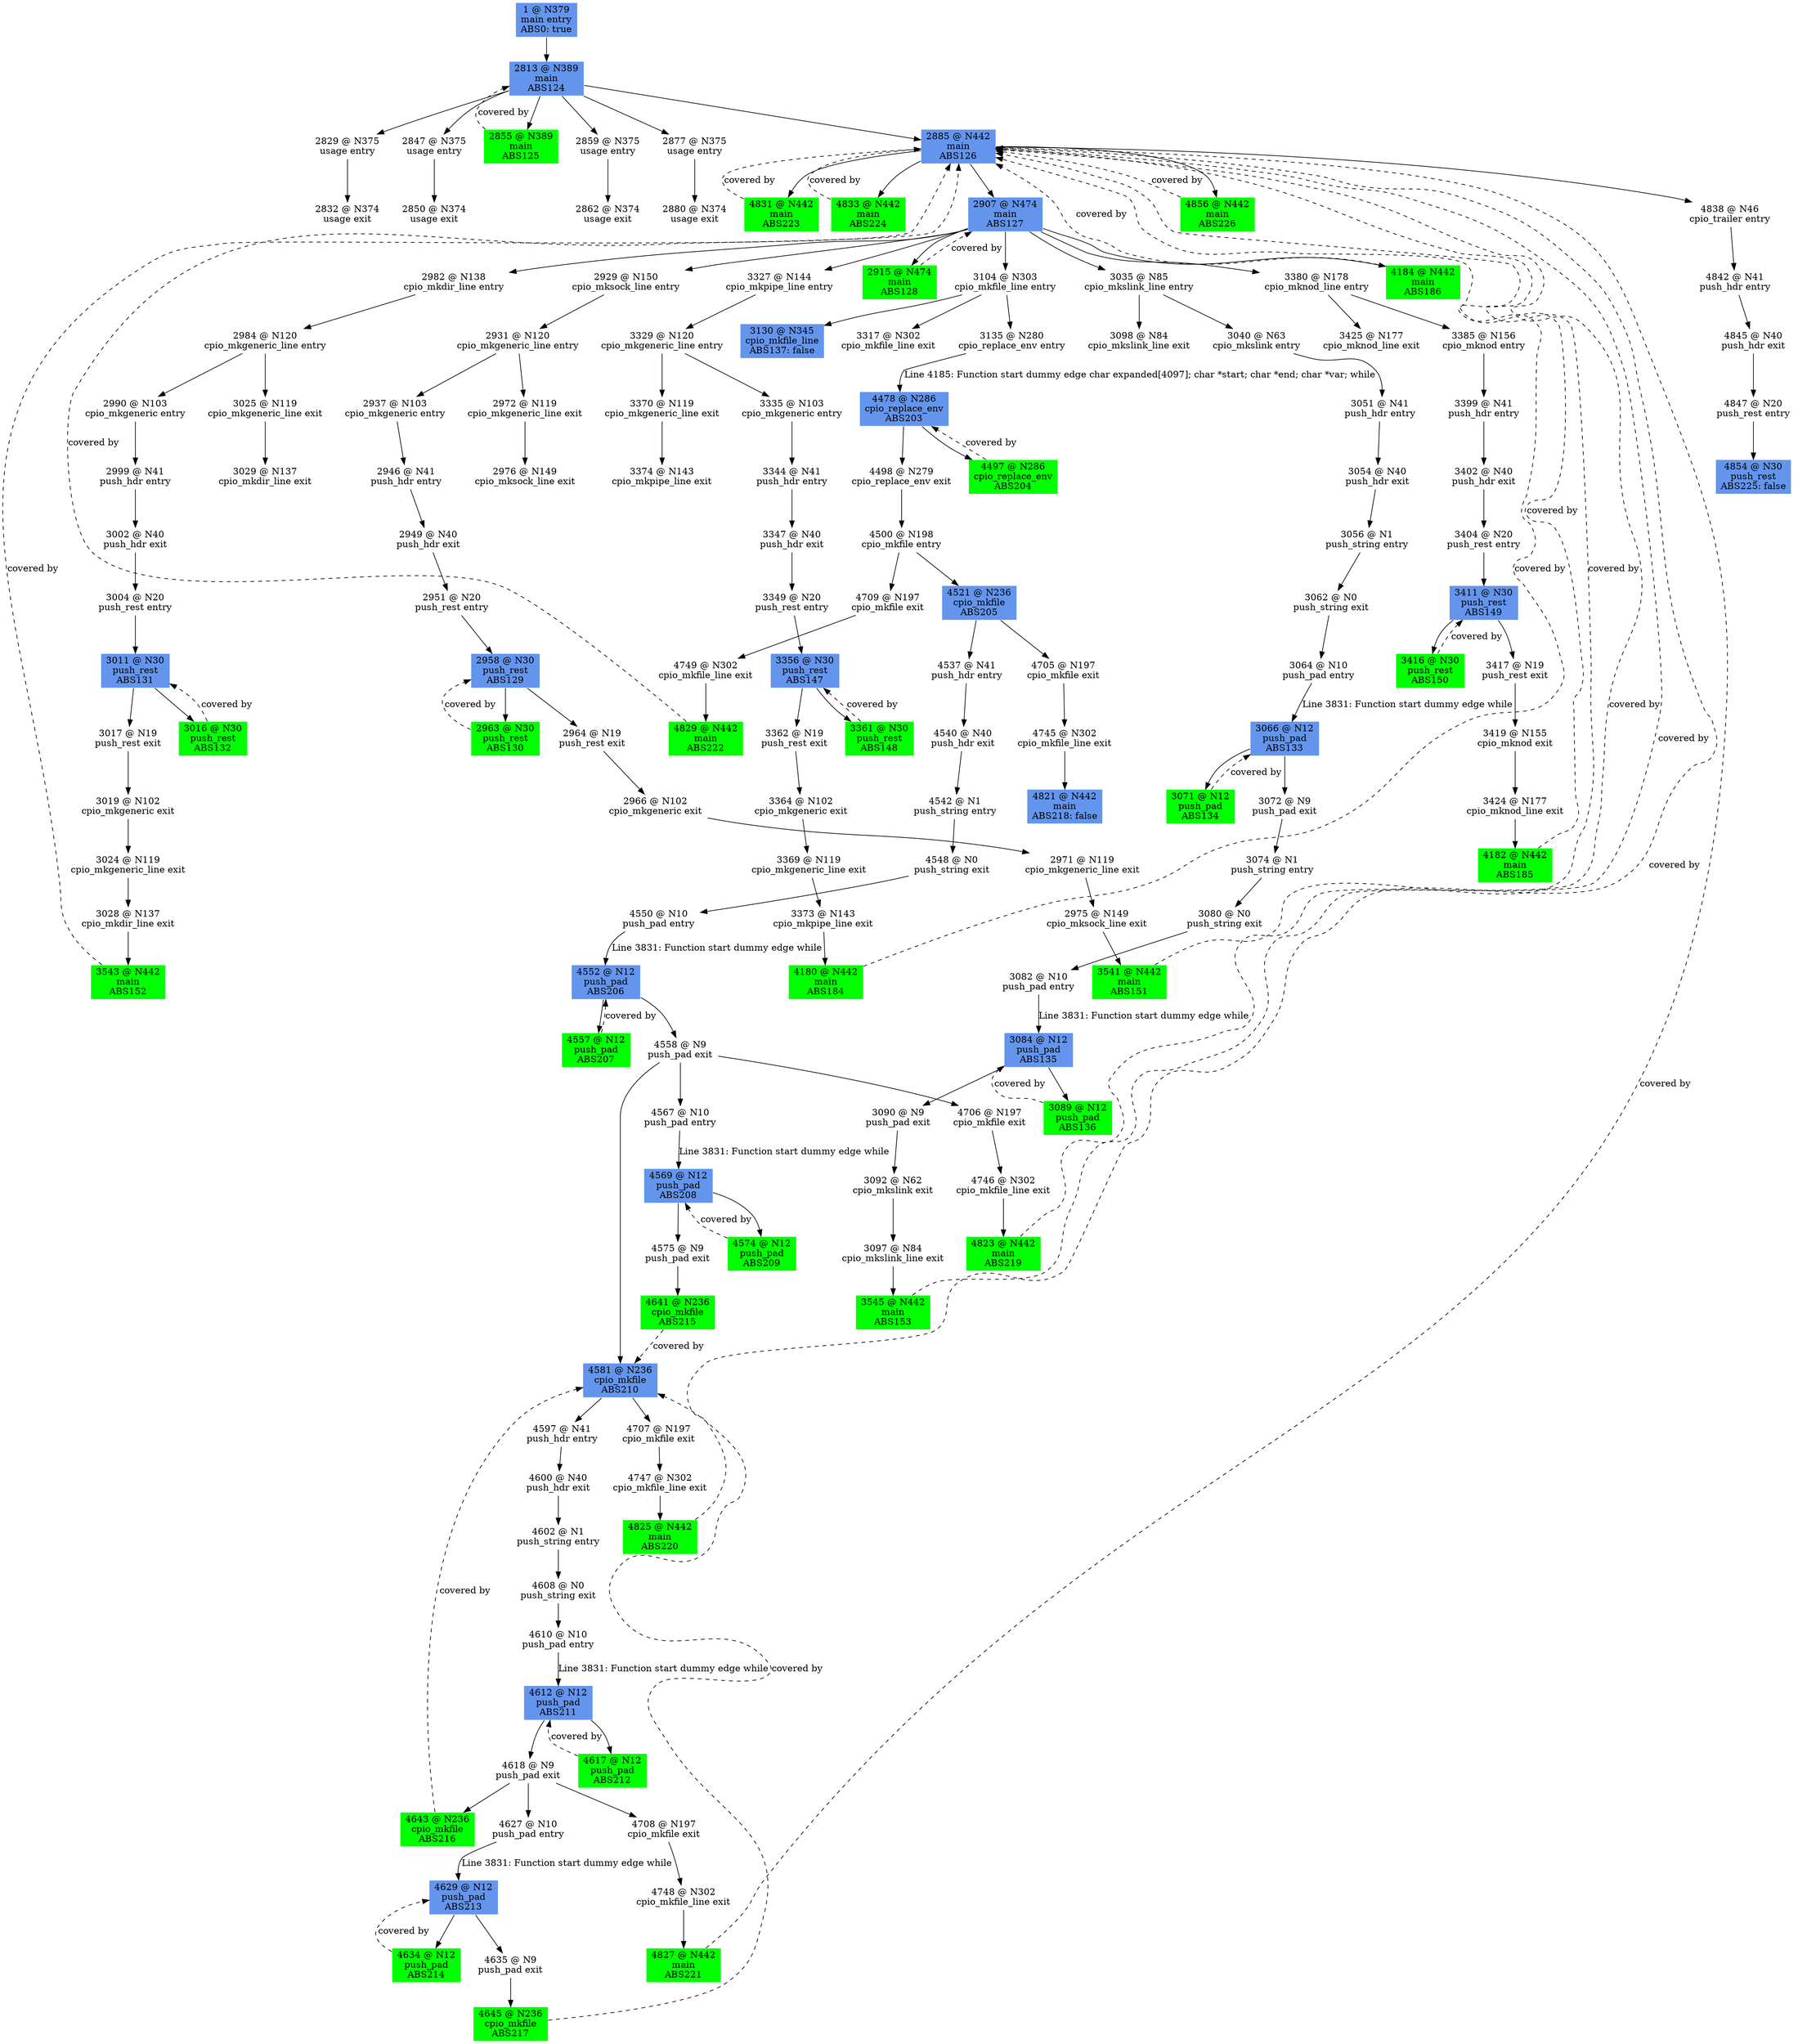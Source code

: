 digraph ARG {
node [style="filled" shape="box" color="white"]
1 [fillcolor="cornflowerblue" label="1 @ N379\nmain entry\nABS0: true" id="1"]
2813 [fillcolor="cornflowerblue" label="2813 @ N389\nmain\nABS124" id="2813"]
2829 [label="2829 @ N375\nusage entry" id="2829"]
2832 [label="2832 @ N374\nusage exit" id="2832"]
2847 [label="2847 @ N375\nusage entry" id="2847"]
2850 [label="2850 @ N374\nusage exit" id="2850"]
2855 [fillcolor="green" label="2855 @ N389\nmain\nABS125" id="2855"]
2859 [label="2859 @ N375\nusage entry" id="2859"]
2862 [label="2862 @ N374\nusage exit" id="2862"]
2877 [label="2877 @ N375\nusage entry" id="2877"]
2880 [label="2880 @ N374\nusage exit" id="2880"]
2885 [fillcolor="cornflowerblue" label="2885 @ N442\nmain\nABS126" id="2885"]
4838 [label="4838 @ N46\ncpio_trailer entry" id="4838"]
4842 [label="4842 @ N41\npush_hdr entry" id="4842"]
4845 [label="4845 @ N40\npush_hdr exit" id="4845"]
4847 [label="4847 @ N20\npush_rest entry" id="4847"]
4854 [fillcolor="cornflowerblue" label="4854 @ N30\npush_rest\nABS225: false" id="4854"]
4831 [fillcolor="green" label="4831 @ N442\nmain\nABS223" id="4831"]
4856 [fillcolor="green" label="4856 @ N442\nmain\nABS226" id="4856"]
4833 [fillcolor="green" label="4833 @ N442\nmain\nABS224" id="4833"]
2907 [fillcolor="cornflowerblue" label="2907 @ N474\nmain\nABS127" id="2907"]
3035 [label="3035 @ N85\ncpio_mkslink_line entry" id="3035"]
3098 [label="3098 @ N84\ncpio_mkslink_line exit" id="3098"]
3040 [label="3040 @ N63\ncpio_mkslink entry" id="3040"]
3051 [label="3051 @ N41\npush_hdr entry" id="3051"]
3054 [label="3054 @ N40\npush_hdr exit" id="3054"]
3056 [label="3056 @ N1\npush_string entry" id="3056"]
3062 [label="3062 @ N0\npush_string exit" id="3062"]
3064 [label="3064 @ N10\npush_pad entry" id="3064"]
3066 [fillcolor="cornflowerblue" label="3066 @ N12\npush_pad\nABS133" id="3066"]
3072 [label="3072 @ N9\npush_pad exit" id="3072"]
3074 [label="3074 @ N1\npush_string entry" id="3074"]
3080 [label="3080 @ N0\npush_string exit" id="3080"]
3082 [label="3082 @ N10\npush_pad entry" id="3082"]
3084 [fillcolor="cornflowerblue" label="3084 @ N12\npush_pad\nABS135" id="3084"]
3090 [label="3090 @ N9\npush_pad exit" id="3090"]
3092 [label="3092 @ N62\ncpio_mkslink exit" id="3092"]
3097 [label="3097 @ N84\ncpio_mkslink_line exit" id="3097"]
3545 [fillcolor="green" label="3545 @ N442\nmain\nABS153" id="3545"]
3089 [fillcolor="green" label="3089 @ N12\npush_pad\nABS136" id="3089"]
3071 [fillcolor="green" label="3071 @ N12\npush_pad\nABS134" id="3071"]
2982 [label="2982 @ N138\ncpio_mkdir_line entry" id="2982"]
2984 [label="2984 @ N120\ncpio_mkgeneric_line entry" id="2984"]
2990 [label="2990 @ N103\ncpio_mkgeneric entry" id="2990"]
2999 [label="2999 @ N41\npush_hdr entry" id="2999"]
3002 [label="3002 @ N40\npush_hdr exit" id="3002"]
3004 [label="3004 @ N20\npush_rest entry" id="3004"]
3011 [fillcolor="cornflowerblue" label="3011 @ N30\npush_rest\nABS131" id="3011"]
3016 [fillcolor="green" label="3016 @ N30\npush_rest\nABS132" id="3016"]
3017 [label="3017 @ N19\npush_rest exit" id="3017"]
3019 [label="3019 @ N102\ncpio_mkgeneric exit" id="3019"]
3024 [label="3024 @ N119\ncpio_mkgeneric_line exit" id="3024"]
3028 [label="3028 @ N137\ncpio_mkdir_line exit" id="3028"]
3543 [fillcolor="green" label="3543 @ N442\nmain\nABS152" id="3543"]
3025 [label="3025 @ N119\ncpio_mkgeneric_line exit" id="3025"]
3029 [label="3029 @ N137\ncpio_mkdir_line exit" id="3029"]
3380 [label="3380 @ N178\ncpio_mknod_line entry" id="3380"]
3385 [label="3385 @ N156\ncpio_mknod entry" id="3385"]
3399 [label="3399 @ N41\npush_hdr entry" id="3399"]
3402 [label="3402 @ N40\npush_hdr exit" id="3402"]
3404 [label="3404 @ N20\npush_rest entry" id="3404"]
3411 [fillcolor="cornflowerblue" label="3411 @ N30\npush_rest\nABS149" id="3411"]
3416 [fillcolor="green" label="3416 @ N30\npush_rest\nABS150" id="3416"]
3417 [label="3417 @ N19\npush_rest exit" id="3417"]
3419 [label="3419 @ N155\ncpio_mknod exit" id="3419"]
3424 [label="3424 @ N177\ncpio_mknod_line exit" id="3424"]
4182 [fillcolor="green" label="4182 @ N442\nmain\nABS185" id="4182"]
3425 [label="3425 @ N177\ncpio_mknod_line exit" id="3425"]
2929 [label="2929 @ N150\ncpio_mksock_line entry" id="2929"]
2931 [label="2931 @ N120\ncpio_mkgeneric_line entry" id="2931"]
2972 [label="2972 @ N119\ncpio_mkgeneric_line exit" id="2972"]
2976 [label="2976 @ N149\ncpio_mksock_line exit" id="2976"]
2937 [label="2937 @ N103\ncpio_mkgeneric entry" id="2937"]
2946 [label="2946 @ N41\npush_hdr entry" id="2946"]
2949 [label="2949 @ N40\npush_hdr exit" id="2949"]
2951 [label="2951 @ N20\npush_rest entry" id="2951"]
2958 [fillcolor="cornflowerblue" label="2958 @ N30\npush_rest\nABS129" id="2958"]
2964 [label="2964 @ N19\npush_rest exit" id="2964"]
2966 [label="2966 @ N102\ncpio_mkgeneric exit" id="2966"]
2971 [label="2971 @ N119\ncpio_mkgeneric_line exit" id="2971"]
2975 [label="2975 @ N149\ncpio_mksock_line exit" id="2975"]
3541 [fillcolor="green" label="3541 @ N442\nmain\nABS151" id="3541"]
2963 [fillcolor="green" label="2963 @ N30\npush_rest\nABS130" id="2963"]
3327 [label="3327 @ N144\ncpio_mkpipe_line entry" id="3327"]
3329 [label="3329 @ N120\ncpio_mkgeneric_line entry" id="3329"]
3370 [label="3370 @ N119\ncpio_mkgeneric_line exit" id="3370"]
3374 [label="3374 @ N143\ncpio_mkpipe_line exit" id="3374"]
3335 [label="3335 @ N103\ncpio_mkgeneric entry" id="3335"]
3344 [label="3344 @ N41\npush_hdr entry" id="3344"]
3347 [label="3347 @ N40\npush_hdr exit" id="3347"]
3349 [label="3349 @ N20\npush_rest entry" id="3349"]
3356 [fillcolor="cornflowerblue" label="3356 @ N30\npush_rest\nABS147" id="3356"]
3362 [label="3362 @ N19\npush_rest exit" id="3362"]
3364 [label="3364 @ N102\ncpio_mkgeneric exit" id="3364"]
3369 [label="3369 @ N119\ncpio_mkgeneric_line exit" id="3369"]
3373 [label="3373 @ N143\ncpio_mkpipe_line exit" id="3373"]
4180 [fillcolor="green" label="4180 @ N442\nmain\nABS184" id="4180"]
3361 [fillcolor="green" label="3361 @ N30\npush_rest\nABS148" id="3361"]
3104 [label="3104 @ N303\ncpio_mkfile_line entry" id="3104"]
3317 [label="3317 @ N302\ncpio_mkfile_line exit" id="3317"]
3130 [fillcolor="cornflowerblue" label="3130 @ N345\ncpio_mkfile_line\nABS137: false" id="3130"]
3135 [label="3135 @ N280\ncpio_replace_env entry" id="3135"]
4478 [fillcolor="cornflowerblue" label="4478 @ N286\ncpio_replace_env\nABS203" id="4478"]
4498 [label="4498 @ N279\ncpio_replace_env exit" id="4498"]
4500 [label="4500 @ N198\ncpio_mkfile entry" id="4500"]
4709 [label="4709 @ N197\ncpio_mkfile exit" id="4709"]
4749 [label="4749 @ N302\ncpio_mkfile_line exit" id="4749"]
4829 [fillcolor="green" label="4829 @ N442\nmain\nABS222" id="4829"]
4521 [fillcolor="cornflowerblue" label="4521 @ N236\ncpio_mkfile\nABS205" id="4521"]
4537 [label="4537 @ N41\npush_hdr entry" id="4537"]
4540 [label="4540 @ N40\npush_hdr exit" id="4540"]
4542 [label="4542 @ N1\npush_string entry" id="4542"]
4548 [label="4548 @ N0\npush_string exit" id="4548"]
4550 [label="4550 @ N10\npush_pad entry" id="4550"]
4552 [fillcolor="cornflowerblue" label="4552 @ N12\npush_pad\nABS206" id="4552"]
4558 [label="4558 @ N9\npush_pad exit" id="4558"]
4706 [label="4706 @ N197\ncpio_mkfile exit" id="4706"]
4746 [label="4746 @ N302\ncpio_mkfile_line exit" id="4746"]
4823 [fillcolor="green" label="4823 @ N442\nmain\nABS219" id="4823"]
4567 [label="4567 @ N10\npush_pad entry" id="4567"]
4569 [fillcolor="cornflowerblue" label="4569 @ N12\npush_pad\nABS208" id="4569"]
4575 [label="4575 @ N9\npush_pad exit" id="4575"]
4641 [fillcolor="green" label="4641 @ N236\ncpio_mkfile\nABS215" id="4641"]
4574 [fillcolor="green" label="4574 @ N12\npush_pad\nABS209" id="4574"]
4581 [fillcolor="cornflowerblue" label="4581 @ N236\ncpio_mkfile\nABS210" id="4581"]
4597 [label="4597 @ N41\npush_hdr entry" id="4597"]
4600 [label="4600 @ N40\npush_hdr exit" id="4600"]
4602 [label="4602 @ N1\npush_string entry" id="4602"]
4608 [label="4608 @ N0\npush_string exit" id="4608"]
4610 [label="4610 @ N10\npush_pad entry" id="4610"]
4612 [fillcolor="cornflowerblue" label="4612 @ N12\npush_pad\nABS211" id="4612"]
4618 [label="4618 @ N9\npush_pad exit" id="4618"]
4643 [fillcolor="green" label="4643 @ N236\ncpio_mkfile\nABS216" id="4643"]
4708 [label="4708 @ N197\ncpio_mkfile exit" id="4708"]
4748 [label="4748 @ N302\ncpio_mkfile_line exit" id="4748"]
4827 [fillcolor="green" label="4827 @ N442\nmain\nABS221" id="4827"]
4627 [label="4627 @ N10\npush_pad entry" id="4627"]
4629 [fillcolor="cornflowerblue" label="4629 @ N12\npush_pad\nABS213" id="4629"]
4634 [fillcolor="green" label="4634 @ N12\npush_pad\nABS214" id="4634"]
4635 [label="4635 @ N9\npush_pad exit" id="4635"]
4645 [fillcolor="green" label="4645 @ N236\ncpio_mkfile\nABS217" id="4645"]
4617 [fillcolor="green" label="4617 @ N12\npush_pad\nABS212" id="4617"]
4707 [label="4707 @ N197\ncpio_mkfile exit" id="4707"]
4747 [label="4747 @ N302\ncpio_mkfile_line exit" id="4747"]
4825 [fillcolor="green" label="4825 @ N442\nmain\nABS220" id="4825"]
4557 [fillcolor="green" label="4557 @ N12\npush_pad\nABS207" id="4557"]
4705 [label="4705 @ N197\ncpio_mkfile exit" id="4705"]
4745 [label="4745 @ N302\ncpio_mkfile_line exit" id="4745"]
4821 [fillcolor="cornflowerblue" label="4821 @ N442\nmain\nABS218: false" id="4821"]
4497 [fillcolor="green" label="4497 @ N286\ncpio_replace_env\nABS204" id="4497"]
2915 [fillcolor="green" label="2915 @ N474\nmain\nABS128" id="2915"]
4184 [fillcolor="green" label="4184 @ N442\nmain\nABS186" id="4184"]
1 -> 2813 []
2855 -> 2813 [style="dashed" weight="0" label="covered by"]
2813 -> 2885 []
2813 -> 2877 []
2813 -> 2859 []
2813 -> 2855 []
2813 -> 2847 []
2813 -> 2829 []
2829 -> 2832 []
2847 -> 2850 []
2859 -> 2862 []
2877 -> 2880 []
3541 -> 2885 [style="dashed" weight="0" label="covered by"]
3543 -> 2885 [style="dashed" weight="0" label="covered by"]
3545 -> 2885 [style="dashed" weight="0" label="covered by"]
4180 -> 2885 [style="dashed" weight="0" label="covered by"]
4182 -> 2885 [style="dashed" weight="0" label="covered by"]
4184 -> 2885 [style="dashed" weight="0" label="covered by"]
4823 -> 2885 [style="dashed" weight="0" label="covered by"]
4825 -> 2885 [style="dashed" weight="0" label="covered by"]
4827 -> 2885 [style="dashed" weight="0" label="covered by"]
4829 -> 2885 [style="dashed" weight="0" label="covered by"]
4831 -> 2885 [style="dashed" weight="0" label="covered by"]
4833 -> 2885 [style="dashed" weight="0" label="covered by"]
4856 -> 2885 [style="dashed" weight="0" label="covered by"]
2885 -> 2907 []
2885 -> 4833 []
2885 -> 4856 []
2885 -> 4831 []
2885 -> 4838 []
4838 -> 4842 []
4842 -> 4845 []
4845 -> 4847 []
4847 -> 4854 []
2915 -> 2907 [style="dashed" weight="0" label="covered by"]
2907 -> 4184 []
2907 -> 2915 []
2907 -> 3104 []
2907 -> 3327 []
2907 -> 2929 []
2907 -> 3380 []
2907 -> 2982 []
2907 -> 3035 []
3035 -> 3040 []
3035 -> 3098 []
3040 -> 3051 []
3051 -> 3054 []
3054 -> 3056 []
3056 -> 3062 []
3062 -> 3064 []
3064 -> 3066 [label="Line 3831: Function start dummy edge while" id="3064 -> 3066"]
3071 -> 3066 [style="dashed" weight="0" label="covered by"]
3066 -> 3071 []
3066 -> 3072 []
3072 -> 3074 []
3074 -> 3080 []
3080 -> 3082 []
3082 -> 3084 [label="Line 3831: Function start dummy edge while" id="3082 -> 3084"]
3089 -> 3084 [style="dashed" weight="0" label="covered by"]
3084 -> 3089 []
3084 -> 3090 []
3090 -> 3092 []
3092 -> 3097 []
3097 -> 3545 []
2982 -> 2984 []
2984 -> 3025 []
2984 -> 2990 []
2990 -> 2999 []
2999 -> 3002 []
3002 -> 3004 []
3004 -> 3011 []
3016 -> 3011 [style="dashed" weight="0" label="covered by"]
3011 -> 3017 []
3011 -> 3016 []
3017 -> 3019 []
3019 -> 3024 []
3024 -> 3028 []
3028 -> 3543 []
3025 -> 3029 []
3380 -> 3425 []
3380 -> 3385 []
3385 -> 3399 []
3399 -> 3402 []
3402 -> 3404 []
3404 -> 3411 []
3416 -> 3411 [style="dashed" weight="0" label="covered by"]
3411 -> 3417 []
3411 -> 3416 []
3417 -> 3419 []
3419 -> 3424 []
3424 -> 4182 []
2929 -> 2931 []
2931 -> 2937 []
2931 -> 2972 []
2972 -> 2976 []
2937 -> 2946 []
2946 -> 2949 []
2949 -> 2951 []
2951 -> 2958 []
2963 -> 2958 [style="dashed" weight="0" label="covered by"]
2958 -> 2963 []
2958 -> 2964 []
2964 -> 2966 []
2966 -> 2971 []
2971 -> 2975 []
2975 -> 3541 []
3327 -> 3329 []
3329 -> 3335 []
3329 -> 3370 []
3370 -> 3374 []
3335 -> 3344 []
3344 -> 3347 []
3347 -> 3349 []
3349 -> 3356 []
3361 -> 3356 [style="dashed" weight="0" label="covered by"]
3356 -> 3361 []
3356 -> 3362 []
3362 -> 3364 []
3364 -> 3369 []
3369 -> 3373 []
3373 -> 4180 []
3104 -> 3135 []
3104 -> 3130 []
3104 -> 3317 []
3135 -> 4478 [label="Line 4185: Function start dummy edge char expanded[4097]; char *start; char *end; char *var; while" id="3135 -> 4478"]
4497 -> 4478 [style="dashed" weight="0" label="covered by"]
4478 -> 4497 []
4478 -> 4498 []
4498 -> 4500 []
4500 -> 4521 []
4500 -> 4709 []
4709 -> 4749 []
4749 -> 4829 []
4521 -> 4705 []
4521 -> 4537 []
4537 -> 4540 []
4540 -> 4542 []
4542 -> 4548 []
4548 -> 4550 []
4550 -> 4552 [label="Line 3831: Function start dummy edge while" id="4550 -> 4552"]
4557 -> 4552 [style="dashed" weight="0" label="covered by"]
4552 -> 4557 []
4552 -> 4558 []
4558 -> 4581 []
4558 -> 4567 []
4558 -> 4706 []
4706 -> 4746 []
4746 -> 4823 []
4567 -> 4569 [label="Line 3831: Function start dummy edge while" id="4567 -> 4569"]
4574 -> 4569 [style="dashed" weight="0" label="covered by"]
4569 -> 4574 []
4569 -> 4575 []
4575 -> 4641 []
4641 -> 4581 [style="dashed" weight="0" label="covered by"]
4643 -> 4581 [style="dashed" weight="0" label="covered by"]
4645 -> 4581 [style="dashed" weight="0" label="covered by"]
4581 -> 4707 []
4581 -> 4597 []
4597 -> 4600 []
4600 -> 4602 []
4602 -> 4608 []
4608 -> 4610 []
4610 -> 4612 [label="Line 3831: Function start dummy edge while" id="4610 -> 4612"]
4617 -> 4612 [style="dashed" weight="0" label="covered by"]
4612 -> 4617 []
4612 -> 4618 []
4618 -> 4627 []
4618 -> 4708 []
4618 -> 4643 []
4708 -> 4748 []
4748 -> 4827 []
4627 -> 4629 [label="Line 3831: Function start dummy edge while" id="4627 -> 4629"]
4634 -> 4629 [style="dashed" weight="0" label="covered by"]
4629 -> 4635 []
4629 -> 4634 []
4635 -> 4645 []
4707 -> 4747 []
4747 -> 4825 []
4705 -> 4745 []
4745 -> 4821 []
}
